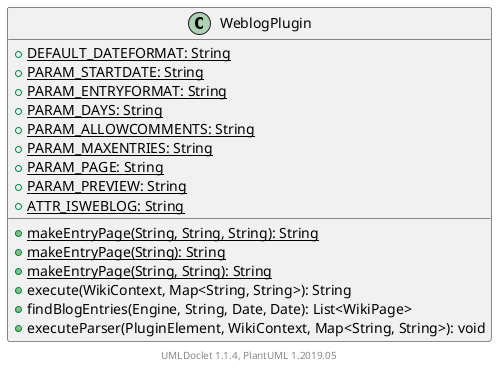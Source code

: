 @startuml

    class WeblogPlugin [[WeblogPlugin.html]] {
        {static} +DEFAULT_DATEFORMAT: String
        {static} +PARAM_STARTDATE: String
        {static} +PARAM_ENTRYFORMAT: String
        {static} +PARAM_DAYS: String
        {static} +PARAM_ALLOWCOMMENTS: String
        {static} +PARAM_MAXENTRIES: String
        {static} +PARAM_PAGE: String
        {static} +PARAM_PREVIEW: String
        {static} +ATTR_ISWEBLOG: String
        {static} +makeEntryPage(String, String, String): String
        {static} +makeEntryPage(String): String
        {static} +makeEntryPage(String, String): String
        +execute(WikiContext, Map<String, String>): String
        +findBlogEntries(Engine, String, Date, Date): List<WikiPage>
        +executeParser(PluginElement, WikiContext, Map<String, String>): void
    }


    center footer UMLDoclet 1.1.4, PlantUML 1.2019.05
@enduml
